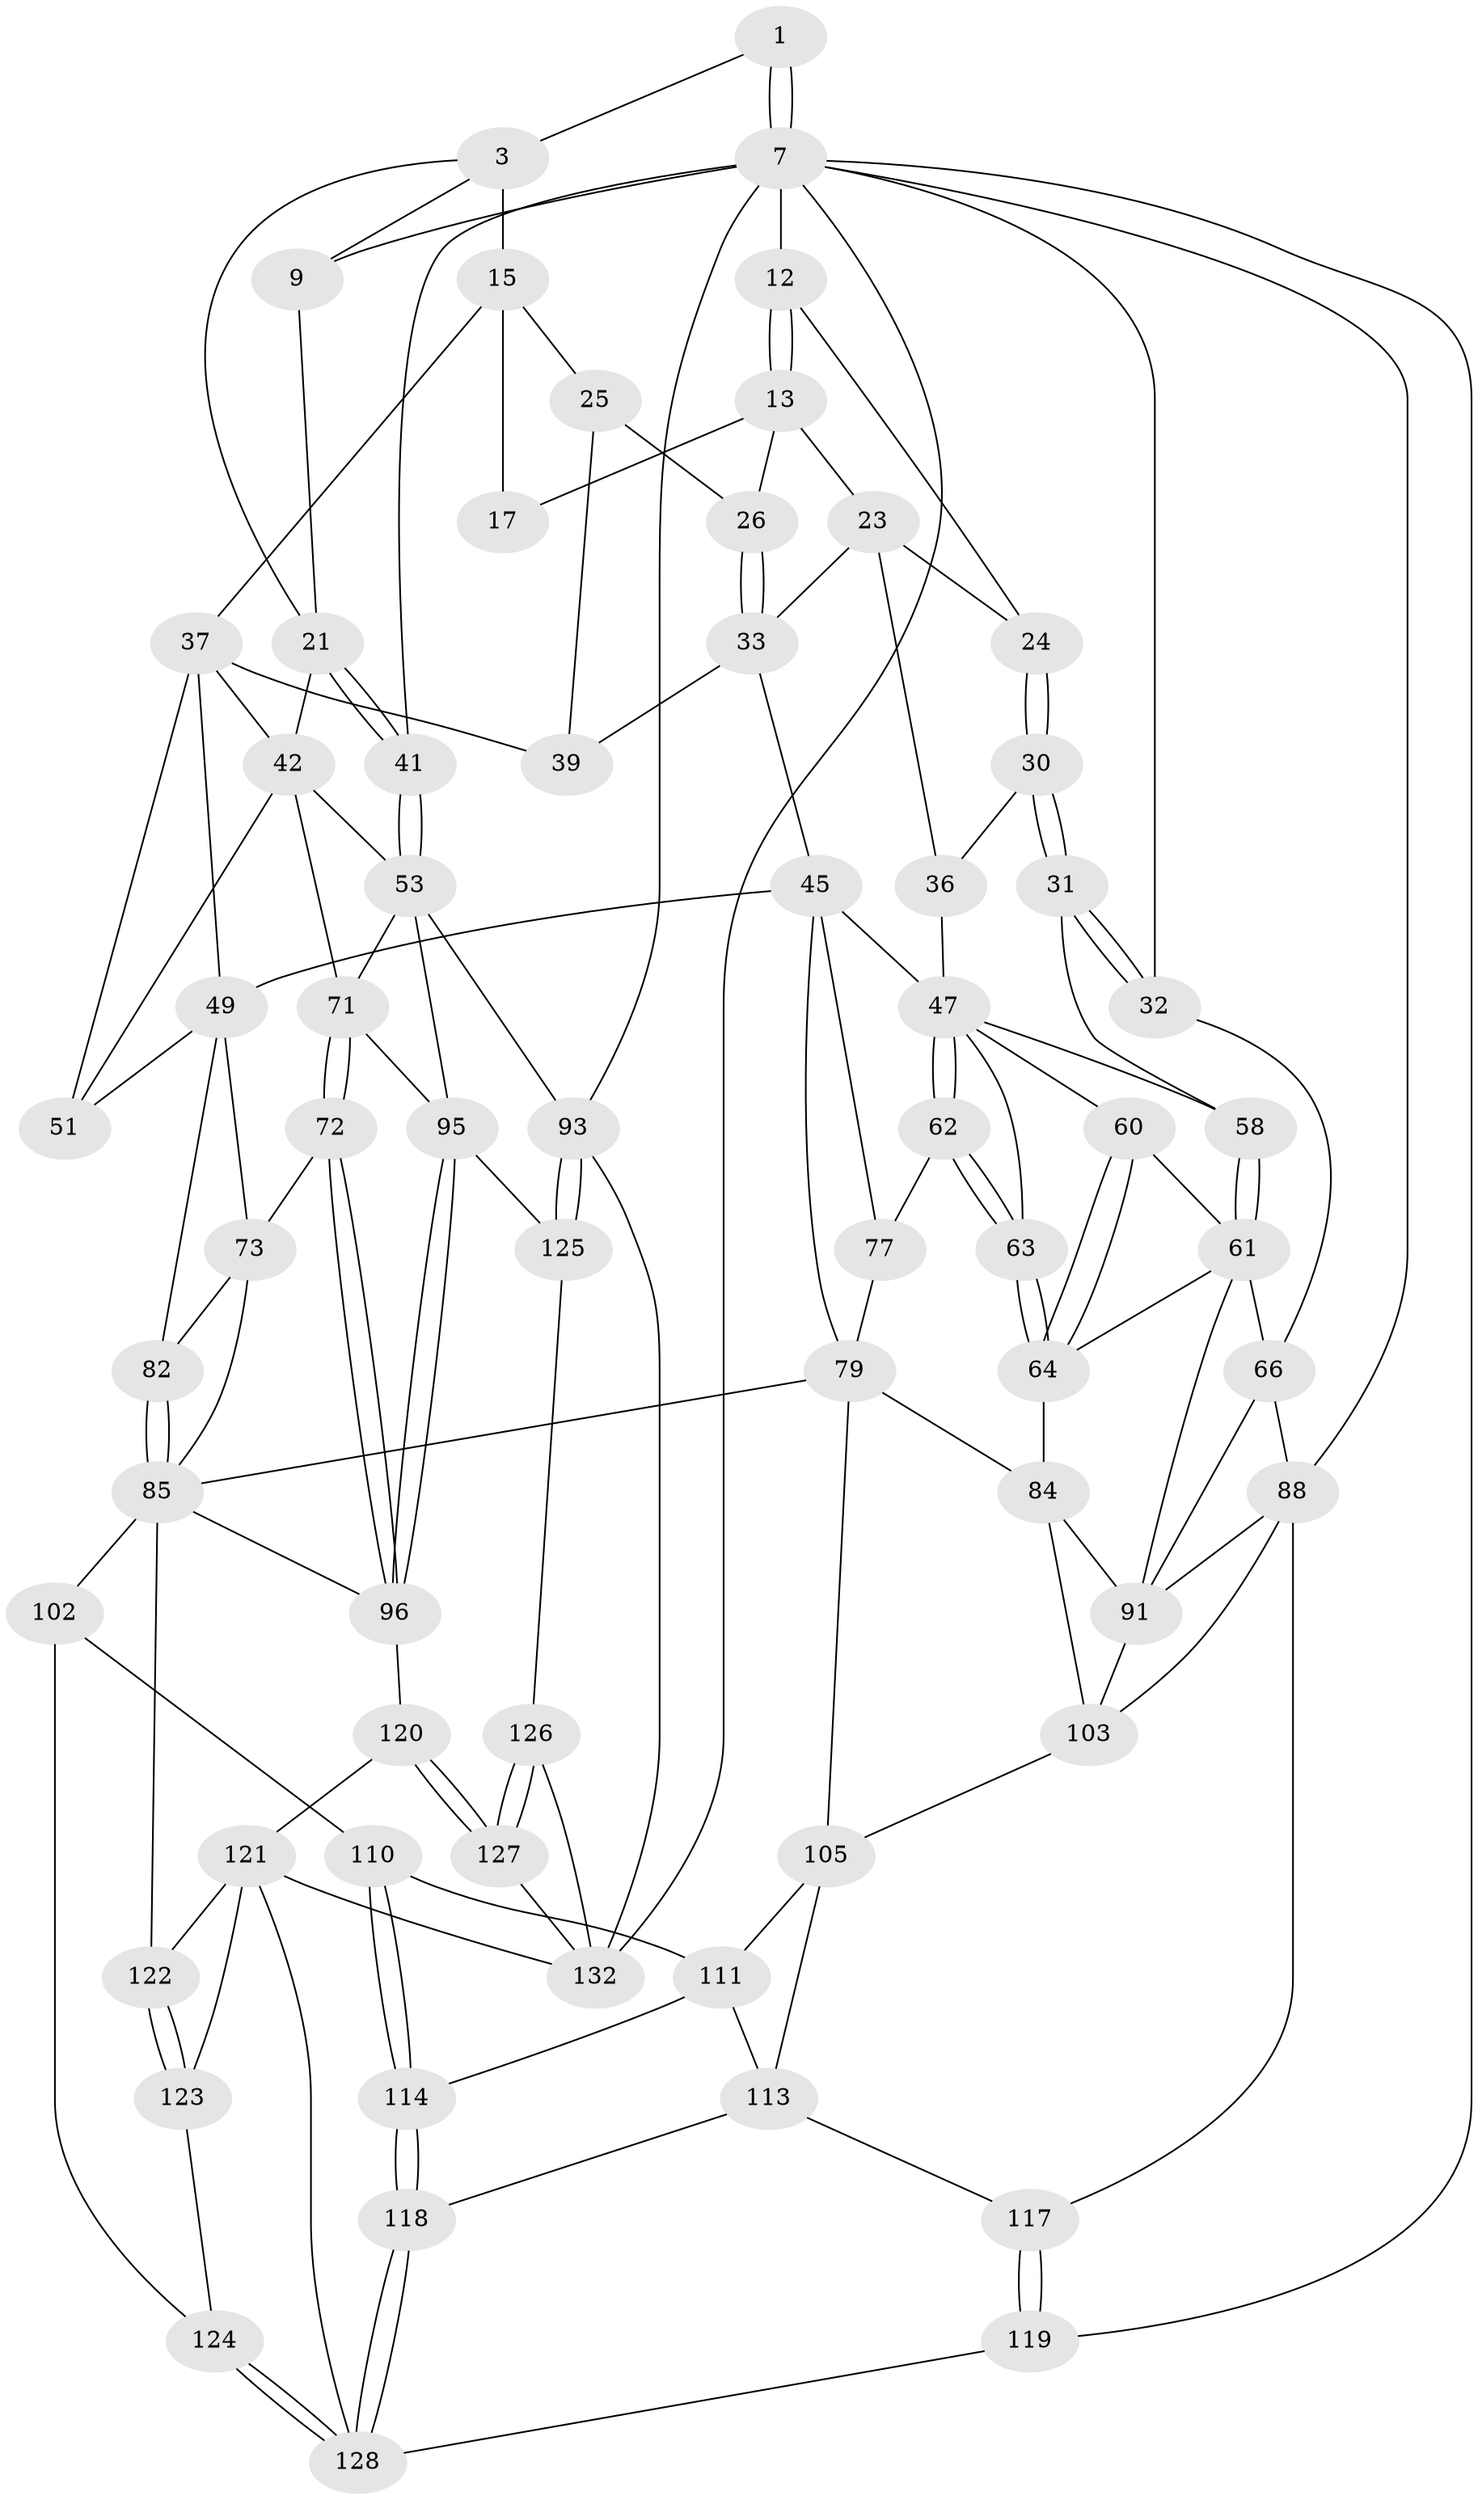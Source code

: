 // original degree distribution, {4: 0.23703703703703705, 5: 0.5333333333333333, 6: 0.21481481481481482, 3: 0.014814814814814815}
// Generated by graph-tools (version 1.1) at 2025/28/03/15/25 16:28:03]
// undirected, 67 vertices, 152 edges
graph export_dot {
graph [start="1"]
  node [color=gray90,style=filled];
  1 [pos="+0.889678230967003+0",super="+2"];
  3 [pos="+0.6846157793344693+0",super="+4"];
  7 [pos="+1+0",super="+8+11"];
  9 [pos="+0.9683453397599181+0.07712632203723314",super="+20+10"];
  12 [pos="+0.0784052549338236+0"];
  13 [pos="+0.20396002985473222+0",super="+18+14"];
  15 [pos="+0.5732645294491991+0.09862051376779547",super="+16+27"];
  17 [pos="+0.4896290921960149+0"];
  21 [pos="+0.8131437275653927+0.2042133550168116",super="+22"];
  23 [pos="+0.29306535099616576+0.12073069791158506",super="+35"];
  24 [pos="+0.19776852572499182+0.09685535972985292"];
  25 [pos="+0.4787552804520915+0.14381550696710255",super="+28"];
  26 [pos="+0.4106836800413084+0.11208074731404742"];
  30 [pos="+0.17361053179469632+0.19734547261924812"];
  31 [pos="+0+0.20560836759576623"];
  32 [pos="+0+0.1687723920715211"];
  33 [pos="+0.3609262041989048+0.16434765935410187",super="+40+34"];
  36 [pos="+0.25436338217812565+0.26231224957925586"];
  37 [pos="+0.5549937961351026+0.20142460132430837",super="+38+43"];
  39 [pos="+0.5120066204264957+0.2178505155888446"];
  41 [pos="+1+0.27410685913705113"];
  42 [pos="+0.7864191507004751+0.21166819396838565",super="+55"];
  45 [pos="+0.38247971197734365+0.3622889438300744",super="+46+50"];
  47 [pos="+0.29438154613357975+0.3219598794023405",super="+48"];
  49 [pos="+0.5754810549669623+0.32953074366875773",super="+52"];
  51 [pos="+0.6983859301137126+0.31572097197928084"];
  53 [pos="+1+0.40557408249552435",super="+54+94"];
  58 [pos="+0.06629939451840461+0.308345748706834"];
  60 [pos="+0.1230911008437747+0.41438955200142474"];
  61 [pos="+0.09186975023683938+0.42322741225742205",super="+65"];
  62 [pos="+0.26354180059798643+0.46465070818002724"];
  63 [pos="+0.20658029980657003+0.47935873123086403"];
  64 [pos="+0.19448570587749522+0.49524476076148494",super="+75"];
  66 [pos="+0+0.48465921427702385",super="+67"];
  71 [pos="+0.8058056555439559+0.49036833388440537",super="+90"];
  72 [pos="+0.7355055629830128+0.5219109287558528"];
  73 [pos="+0.7077326887011487+0.522988365989418",super="+74"];
  77 [pos="+0.32126728171979657+0.44170174451193356",super="+78"];
  79 [pos="+0.44916487469233196+0.5899294447706254",super="+80"];
  82 [pos="+0.5945195695321973+0.4826561133345416"];
  84 [pos="+0.1909774244234377+0.5288830089201407",super="+97"];
  85 [pos="+0.6008308822253625+0.5337779412522955",super="+86+87"];
  88 [pos="+0+0.7420439573945828",super="+108"];
  91 [pos="+0.08066345719402089+0.5914337447511908",super="+92"];
  93 [pos="+1+0.8535864254896393"];
  95 [pos="+0.9049200756738904+0.6961781195984056",super="+98"];
  96 [pos="+0.807898708543956+0.7521182390962439",super="+99"];
  102 [pos="+0.4849096381920457+0.6757225339648927",super="+109"];
  103 [pos="+0.15038707150439615+0.7028437793040081",super="+107"];
  105 [pos="+0.2837180801176241+0.6252344339638141",super="+106"];
  110 [pos="+0.3004361084663594+0.7222392468019754"];
  111 [pos="+0.29684333723637907+0.7187507652484351",super="+112"];
  113 [pos="+0.16255650001244254+0.7135523058468994",super="+116"];
  114 [pos="+0.28351268552615017+0.8341455470772084"];
  117 [pos="+0.0140424181382335+1"];
  118 [pos="+0.28982081874459725+0.8521187496809197"];
  119 [pos="+0+1"];
  120 [pos="+0.7824898159891202+0.7952695377108199"];
  121 [pos="+0.6021634822754158+0.8585673785036216",super="+129"];
  122 [pos="+0.5767479998945882+0.8468509138489345"];
  123 [pos="+0.5082187467534662+0.8893649529316227"];
  124 [pos="+0.38952243849286766+0.8438248185161334"];
  125 [pos="+0.971380618149886+0.8883977200748892"];
  126 [pos="+0.9602053739865032+0.8946825415260616"];
  127 [pos="+0.7971885132889274+0.8534210527165949"];
  128 [pos="+0.3499305275050998+0.8767792972166367",super="+131"];
  132 [pos="+1+1",super="+135+133"];
  1 -- 7;
  1 -- 7;
  1 -- 3;
  3 -- 15 [weight=2];
  3 -- 21;
  3 -- 9;
  7 -- 93;
  7 -- 9;
  7 -- 41;
  7 -- 32;
  7 -- 132;
  7 -- 119;
  7 -- 88;
  7 -- 12;
  9 -- 21;
  12 -- 13;
  12 -- 13;
  12 -- 24;
  13 -- 17 [weight=2];
  13 -- 26;
  13 -- 23;
  15 -- 17;
  15 -- 25 [weight=2];
  15 -- 37;
  21 -- 41;
  21 -- 41;
  21 -- 42;
  23 -- 24;
  23 -- 33;
  23 -- 36;
  24 -- 30;
  24 -- 30;
  25 -- 26;
  25 -- 39;
  26 -- 33;
  26 -- 33;
  30 -- 31;
  30 -- 31;
  30 -- 36;
  31 -- 32;
  31 -- 32;
  31 -- 58;
  32 -- 66;
  33 -- 39;
  33 -- 45;
  36 -- 47;
  37 -- 49;
  37 -- 39;
  37 -- 42;
  37 -- 51;
  41 -- 53;
  41 -- 53;
  42 -- 51;
  42 -- 53;
  42 -- 71;
  45 -- 77;
  45 -- 47;
  45 -- 49 [weight=2];
  45 -- 79;
  47 -- 62;
  47 -- 62;
  47 -- 58;
  47 -- 60;
  47 -- 63;
  49 -- 51;
  49 -- 82;
  49 -- 73;
  53 -- 71;
  53 -- 93;
  53 -- 95;
  58 -- 61;
  58 -- 61;
  60 -- 61;
  60 -- 64;
  60 -- 64;
  61 -- 91;
  61 -- 66;
  61 -- 64;
  62 -- 63;
  62 -- 63;
  62 -- 77;
  63 -- 64;
  63 -- 64;
  64 -- 84;
  66 -- 88;
  66 -- 91;
  71 -- 72;
  71 -- 72;
  71 -- 95;
  72 -- 73;
  72 -- 96;
  72 -- 96;
  73 -- 82;
  73 -- 85;
  77 -- 79 [weight=2];
  79 -- 85;
  79 -- 84;
  79 -- 105;
  82 -- 85;
  82 -- 85;
  84 -- 91;
  84 -- 103;
  85 -- 102 [weight=2];
  85 -- 96;
  85 -- 122;
  88 -- 91;
  88 -- 117;
  88 -- 103;
  91 -- 103;
  93 -- 125;
  93 -- 125;
  93 -- 132;
  95 -- 96;
  95 -- 96;
  95 -- 125;
  96 -- 120;
  102 -- 110;
  102 -- 124;
  103 -- 105;
  105 -- 111;
  105 -- 113;
  110 -- 111;
  110 -- 114;
  110 -- 114;
  111 -- 113;
  111 -- 114;
  113 -- 117;
  113 -- 118;
  114 -- 118;
  114 -- 118;
  117 -- 119;
  117 -- 119;
  118 -- 128;
  118 -- 128;
  119 -- 128;
  120 -- 121;
  120 -- 127;
  120 -- 127;
  121 -- 122;
  121 -- 128;
  121 -- 123;
  121 -- 132;
  122 -- 123;
  122 -- 123;
  123 -- 124;
  124 -- 128;
  124 -- 128;
  125 -- 126;
  126 -- 127;
  126 -- 127;
  126 -- 132;
  127 -- 132;
}
